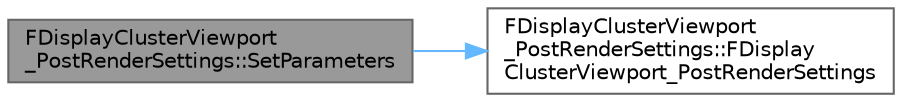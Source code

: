 digraph "FDisplayClusterViewport_PostRenderSettings::SetParameters"
{
 // INTERACTIVE_SVG=YES
 // LATEX_PDF_SIZE
  bgcolor="transparent";
  edge [fontname=Helvetica,fontsize=10,labelfontname=Helvetica,labelfontsize=10];
  node [fontname=Helvetica,fontsize=10,shape=box,height=0.2,width=0.4];
  rankdir="LR";
  Node1 [id="Node000001",label="FDisplayClusterViewport\l_PostRenderSettings::SetParameters",height=0.2,width=0.4,color="gray40", fillcolor="grey60", style="filled", fontcolor="black",tooltip=" "];
  Node1 -> Node2 [id="edge1_Node000001_Node000002",color="steelblue1",style="solid",tooltip=" "];
  Node2 [id="Node000002",label="FDisplayClusterViewport\l_PostRenderSettings::FDisplay\lClusterViewport_PostRenderSettings",height=0.2,width=0.4,color="grey40", fillcolor="white", style="filled",URL="$d9/d3b/classFDisplayClusterViewport__PostRenderSettings.html#a9f85f40f51c36d07f88003d14d78dbed",tooltip=" "];
}
